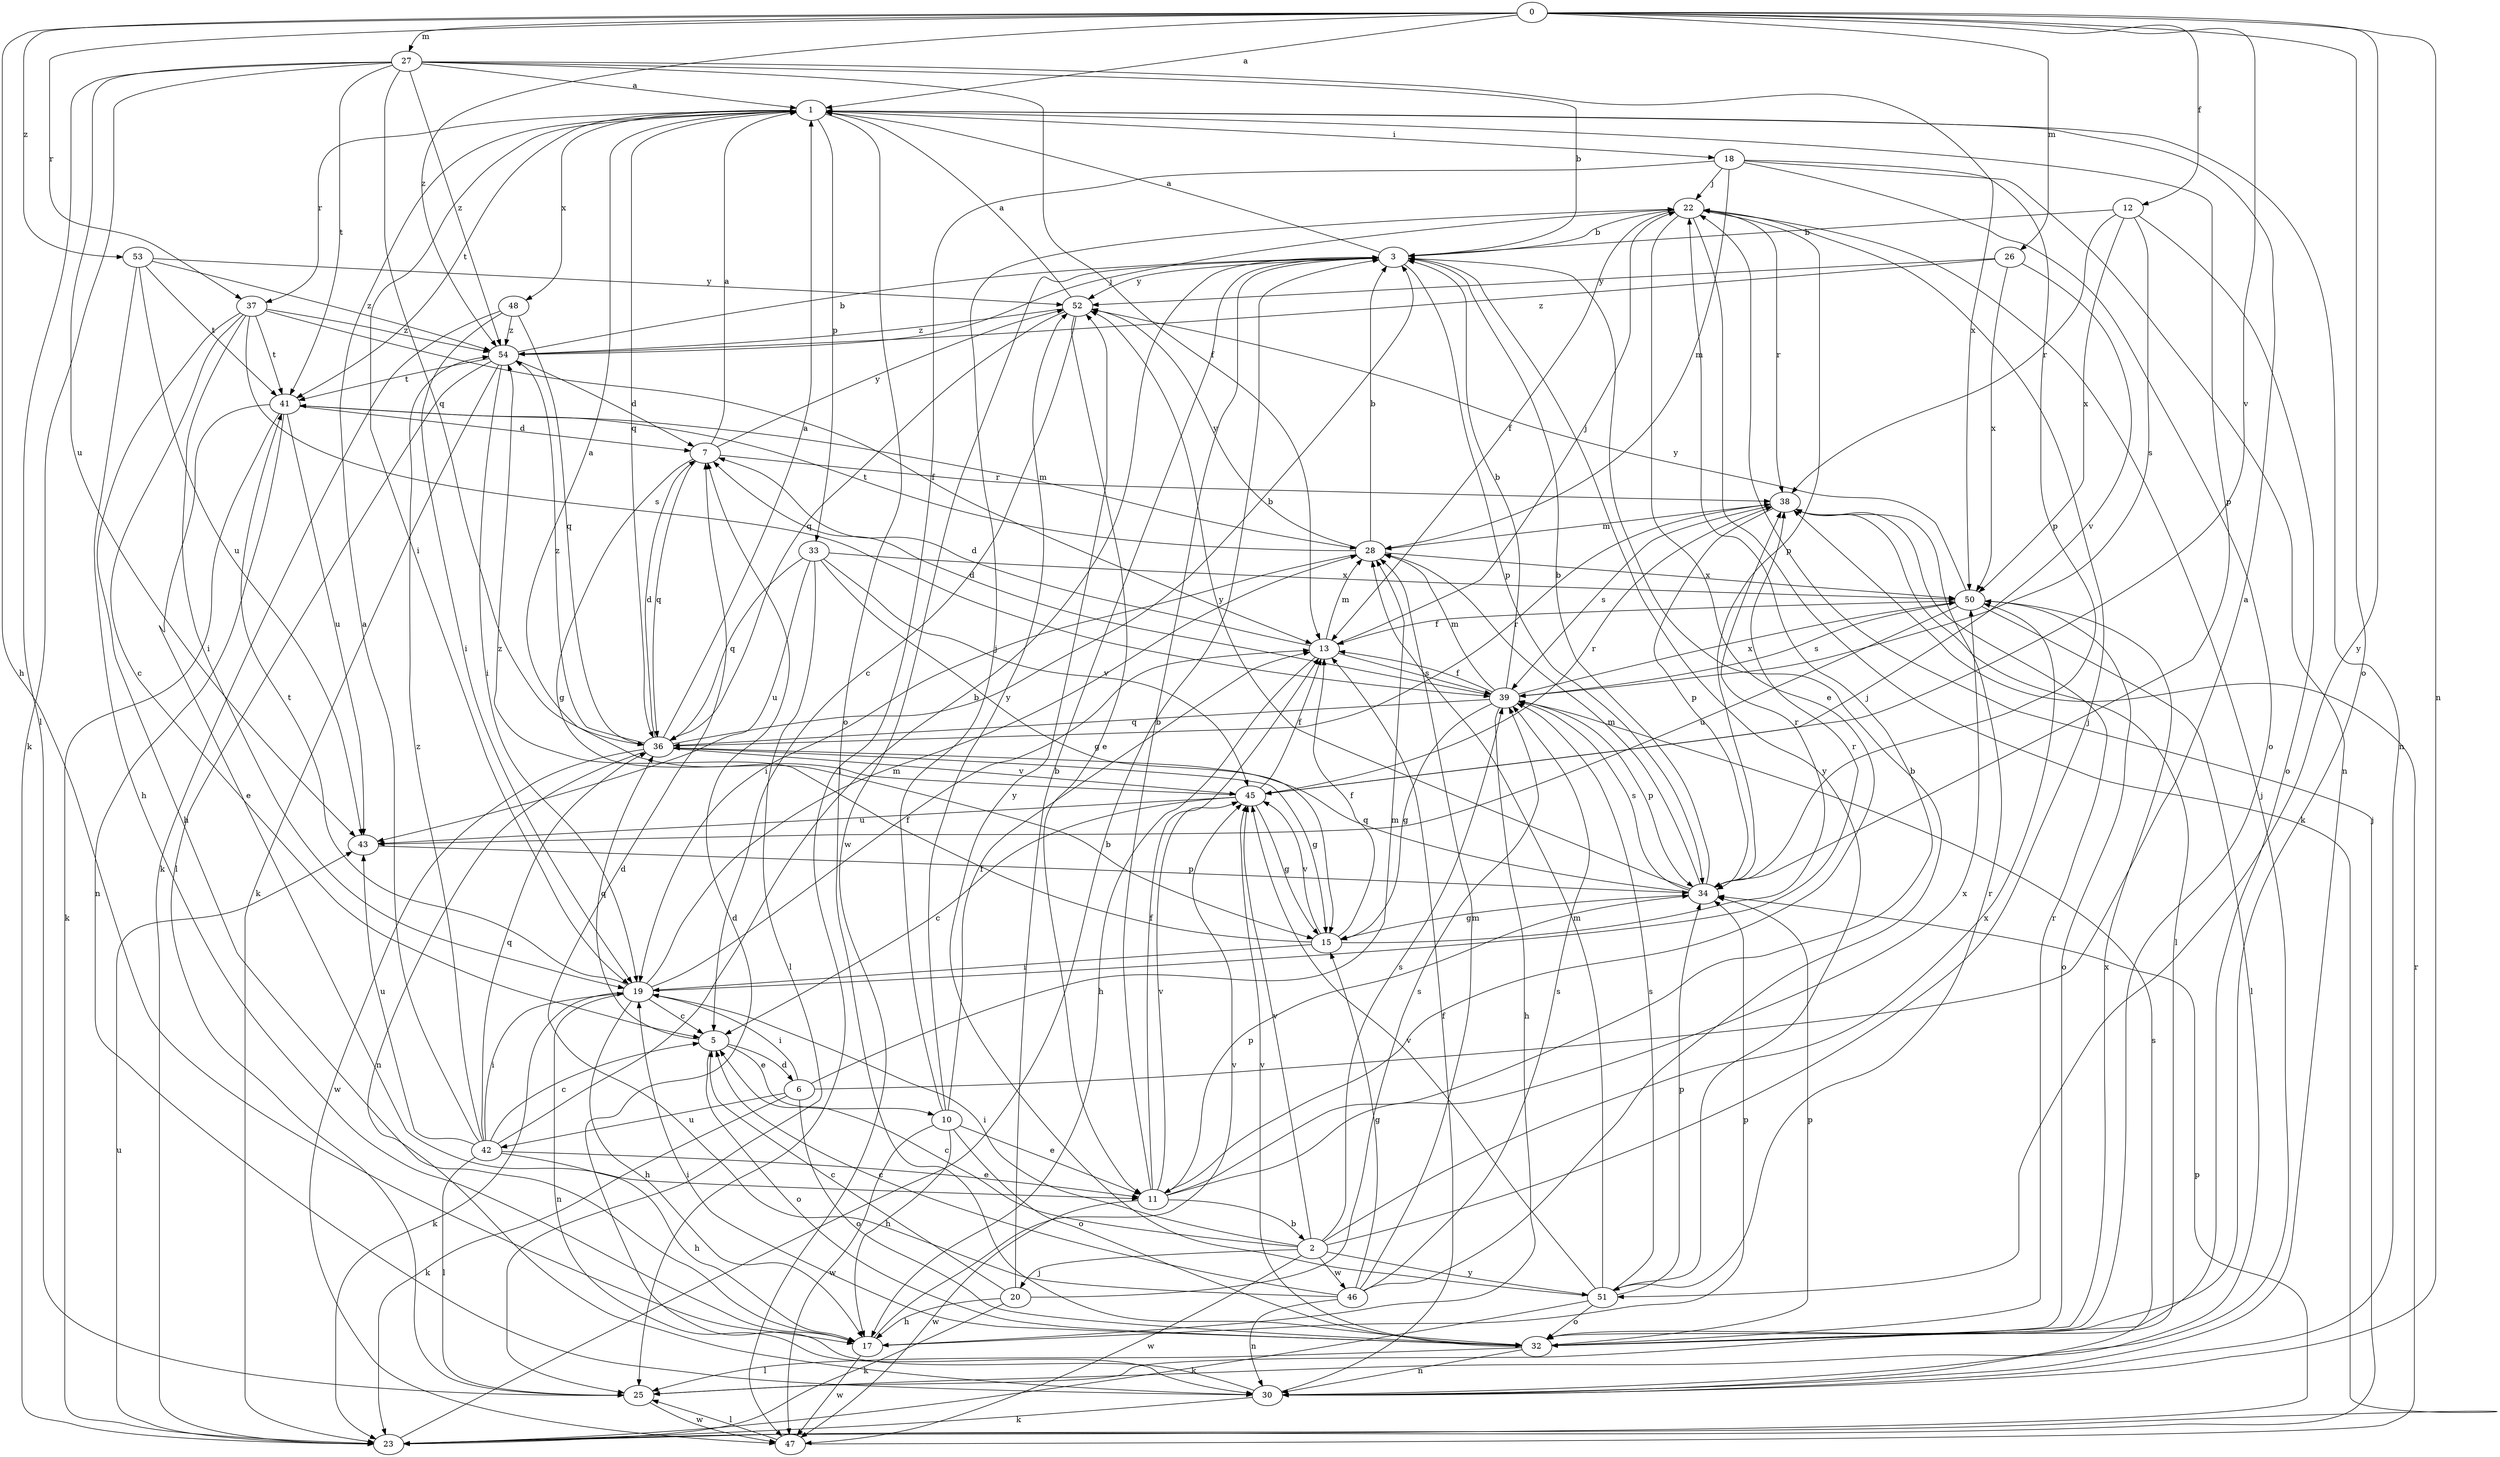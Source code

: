 strict digraph  {
0;
1;
2;
3;
5;
6;
7;
10;
11;
12;
13;
15;
17;
18;
19;
20;
22;
23;
25;
26;
27;
28;
30;
32;
33;
34;
36;
37;
38;
39;
41;
42;
43;
45;
46;
47;
48;
50;
51;
52;
53;
54;
0 -> 1  [label=a];
0 -> 12  [label=f];
0 -> 17  [label=h];
0 -> 26  [label=m];
0 -> 27  [label=m];
0 -> 30  [label=n];
0 -> 32  [label=o];
0 -> 37  [label=r];
0 -> 45  [label=v];
0 -> 51  [label=y];
0 -> 53  [label=z];
0 -> 54  [label=z];
1 -> 18  [label=i];
1 -> 19  [label=i];
1 -> 30  [label=n];
1 -> 32  [label=o];
1 -> 33  [label=p];
1 -> 34  [label=p];
1 -> 36  [label=q];
1 -> 37  [label=r];
1 -> 41  [label=t];
1 -> 48  [label=x];
2 -> 5  [label=c];
2 -> 19  [label=i];
2 -> 20  [label=j];
2 -> 22  [label=j];
2 -> 39  [label=s];
2 -> 45  [label=v];
2 -> 46  [label=w];
2 -> 47  [label=w];
2 -> 50  [label=x];
2 -> 51  [label=y];
3 -> 1  [label=a];
3 -> 34  [label=p];
3 -> 47  [label=w];
3 -> 51  [label=y];
3 -> 52  [label=y];
5 -> 6  [label=d];
5 -> 10  [label=e];
5 -> 32  [label=o];
5 -> 36  [label=q];
6 -> 1  [label=a];
6 -> 19  [label=i];
6 -> 23  [label=k];
6 -> 28  [label=m];
6 -> 32  [label=o];
6 -> 42  [label=u];
7 -> 1  [label=a];
7 -> 15  [label=g];
7 -> 36  [label=q];
7 -> 38  [label=r];
7 -> 52  [label=y];
10 -> 11  [label=e];
10 -> 13  [label=f];
10 -> 17  [label=h];
10 -> 22  [label=j];
10 -> 32  [label=o];
10 -> 47  [label=w];
10 -> 52  [label=y];
11 -> 2  [label=b];
11 -> 3  [label=b];
11 -> 13  [label=f];
11 -> 22  [label=j];
11 -> 34  [label=p];
11 -> 45  [label=v];
11 -> 47  [label=w];
11 -> 50  [label=x];
12 -> 3  [label=b];
12 -> 32  [label=o];
12 -> 38  [label=r];
12 -> 39  [label=s];
12 -> 50  [label=x];
13 -> 7  [label=d];
13 -> 17  [label=h];
13 -> 22  [label=j];
13 -> 28  [label=m];
13 -> 39  [label=s];
15 -> 13  [label=f];
15 -> 19  [label=i];
15 -> 38  [label=r];
15 -> 45  [label=v];
15 -> 54  [label=z];
17 -> 34  [label=p];
17 -> 45  [label=v];
17 -> 47  [label=w];
18 -> 22  [label=j];
18 -> 25  [label=l];
18 -> 28  [label=m];
18 -> 30  [label=n];
18 -> 32  [label=o];
18 -> 34  [label=p];
19 -> 5  [label=c];
19 -> 13  [label=f];
19 -> 17  [label=h];
19 -> 23  [label=k];
19 -> 28  [label=m];
19 -> 30  [label=n];
19 -> 38  [label=r];
19 -> 41  [label=t];
20 -> 3  [label=b];
20 -> 5  [label=c];
20 -> 17  [label=h];
20 -> 23  [label=k];
20 -> 39  [label=s];
22 -> 3  [label=b];
22 -> 11  [label=e];
22 -> 13  [label=f];
22 -> 23  [label=k];
22 -> 34  [label=p];
22 -> 38  [label=r];
23 -> 3  [label=b];
23 -> 22  [label=j];
23 -> 34  [label=p];
23 -> 43  [label=u];
25 -> 47  [label=w];
26 -> 45  [label=v];
26 -> 50  [label=x];
26 -> 52  [label=y];
26 -> 54  [label=z];
27 -> 1  [label=a];
27 -> 3  [label=b];
27 -> 13  [label=f];
27 -> 23  [label=k];
27 -> 25  [label=l];
27 -> 36  [label=q];
27 -> 41  [label=t];
27 -> 43  [label=u];
27 -> 50  [label=x];
27 -> 54  [label=z];
28 -> 3  [label=b];
28 -> 19  [label=i];
28 -> 41  [label=t];
28 -> 50  [label=x];
28 -> 52  [label=y];
30 -> 7  [label=d];
30 -> 13  [label=f];
30 -> 22  [label=j];
30 -> 23  [label=k];
30 -> 39  [label=s];
32 -> 19  [label=i];
32 -> 25  [label=l];
32 -> 30  [label=n];
32 -> 34  [label=p];
32 -> 38  [label=r];
32 -> 45  [label=v];
32 -> 50  [label=x];
33 -> 15  [label=g];
33 -> 25  [label=l];
33 -> 36  [label=q];
33 -> 43  [label=u];
33 -> 45  [label=v];
33 -> 50  [label=x];
34 -> 3  [label=b];
34 -> 15  [label=g];
34 -> 28  [label=m];
34 -> 36  [label=q];
34 -> 39  [label=s];
34 -> 52  [label=y];
36 -> 1  [label=a];
36 -> 3  [label=b];
36 -> 7  [label=d];
36 -> 15  [label=g];
36 -> 30  [label=n];
36 -> 38  [label=r];
36 -> 45  [label=v];
36 -> 47  [label=w];
36 -> 54  [label=z];
37 -> 5  [label=c];
37 -> 13  [label=f];
37 -> 17  [label=h];
37 -> 19  [label=i];
37 -> 39  [label=s];
37 -> 41  [label=t];
37 -> 54  [label=z];
38 -> 25  [label=l];
38 -> 28  [label=m];
38 -> 34  [label=p];
38 -> 39  [label=s];
39 -> 3  [label=b];
39 -> 7  [label=d];
39 -> 13  [label=f];
39 -> 15  [label=g];
39 -> 17  [label=h];
39 -> 28  [label=m];
39 -> 34  [label=p];
39 -> 36  [label=q];
39 -> 50  [label=x];
41 -> 7  [label=d];
41 -> 11  [label=e];
41 -> 23  [label=k];
41 -> 28  [label=m];
41 -> 30  [label=n];
41 -> 43  [label=u];
42 -> 1  [label=a];
42 -> 3  [label=b];
42 -> 5  [label=c];
42 -> 11  [label=e];
42 -> 17  [label=h];
42 -> 19  [label=i];
42 -> 25  [label=l];
42 -> 36  [label=q];
42 -> 43  [label=u];
42 -> 54  [label=z];
43 -> 34  [label=p];
45 -> 1  [label=a];
45 -> 5  [label=c];
45 -> 13  [label=f];
45 -> 15  [label=g];
45 -> 38  [label=r];
45 -> 43  [label=u];
46 -> 3  [label=b];
46 -> 5  [label=c];
46 -> 7  [label=d];
46 -> 15  [label=g];
46 -> 28  [label=m];
46 -> 30  [label=n];
46 -> 39  [label=s];
47 -> 25  [label=l];
47 -> 38  [label=r];
48 -> 19  [label=i];
48 -> 23  [label=k];
48 -> 36  [label=q];
48 -> 54  [label=z];
50 -> 13  [label=f];
50 -> 25  [label=l];
50 -> 32  [label=o];
50 -> 39  [label=s];
50 -> 43  [label=u];
50 -> 52  [label=y];
51 -> 23  [label=k];
51 -> 28  [label=m];
51 -> 32  [label=o];
51 -> 34  [label=p];
51 -> 38  [label=r];
51 -> 39  [label=s];
51 -> 45  [label=v];
51 -> 52  [label=y];
52 -> 1  [label=a];
52 -> 5  [label=c];
52 -> 11  [label=e];
52 -> 36  [label=q];
52 -> 54  [label=z];
53 -> 17  [label=h];
53 -> 41  [label=t];
53 -> 43  [label=u];
53 -> 52  [label=y];
53 -> 54  [label=z];
54 -> 3  [label=b];
54 -> 7  [label=d];
54 -> 19  [label=i];
54 -> 22  [label=j];
54 -> 23  [label=k];
54 -> 25  [label=l];
54 -> 41  [label=t];
}
